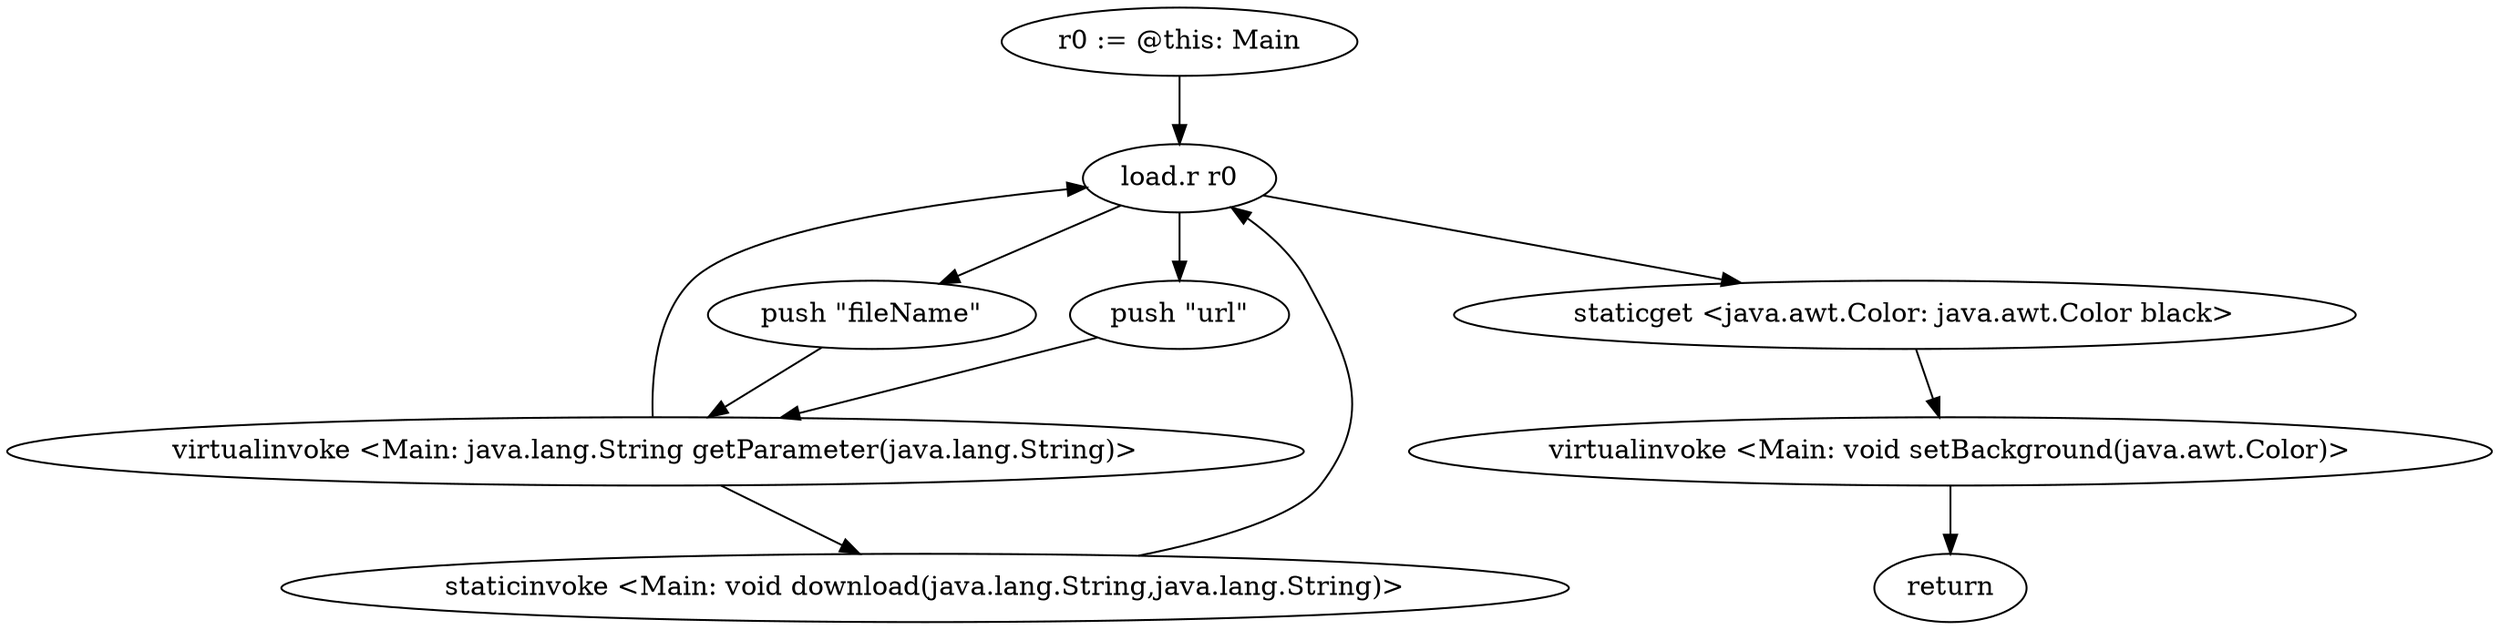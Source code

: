 digraph "" {
    "r0 := @this: Main"
    "load.r r0"
    "r0 := @this: Main"->"load.r r0";
    "push \"fileName\""
    "load.r r0"->"push \"fileName\"";
    "virtualinvoke <Main: java.lang.String getParameter(java.lang.String)>"
    "push \"fileName\""->"virtualinvoke <Main: java.lang.String getParameter(java.lang.String)>";
    "virtualinvoke <Main: java.lang.String getParameter(java.lang.String)>"->"load.r r0";
    "push \"url\""
    "load.r r0"->"push \"url\"";
    "push \"url\""->"virtualinvoke <Main: java.lang.String getParameter(java.lang.String)>";
    "staticinvoke <Main: void download(java.lang.String,java.lang.String)>"
    "virtualinvoke <Main: java.lang.String getParameter(java.lang.String)>"->"staticinvoke <Main: void download(java.lang.String,java.lang.String)>";
    "staticinvoke <Main: void download(java.lang.String,java.lang.String)>"->"load.r r0";
    "staticget <java.awt.Color: java.awt.Color black>"
    "load.r r0"->"staticget <java.awt.Color: java.awt.Color black>";
    "virtualinvoke <Main: void setBackground(java.awt.Color)>"
    "staticget <java.awt.Color: java.awt.Color black>"->"virtualinvoke <Main: void setBackground(java.awt.Color)>";
    "return"
    "virtualinvoke <Main: void setBackground(java.awt.Color)>"->"return";
}
